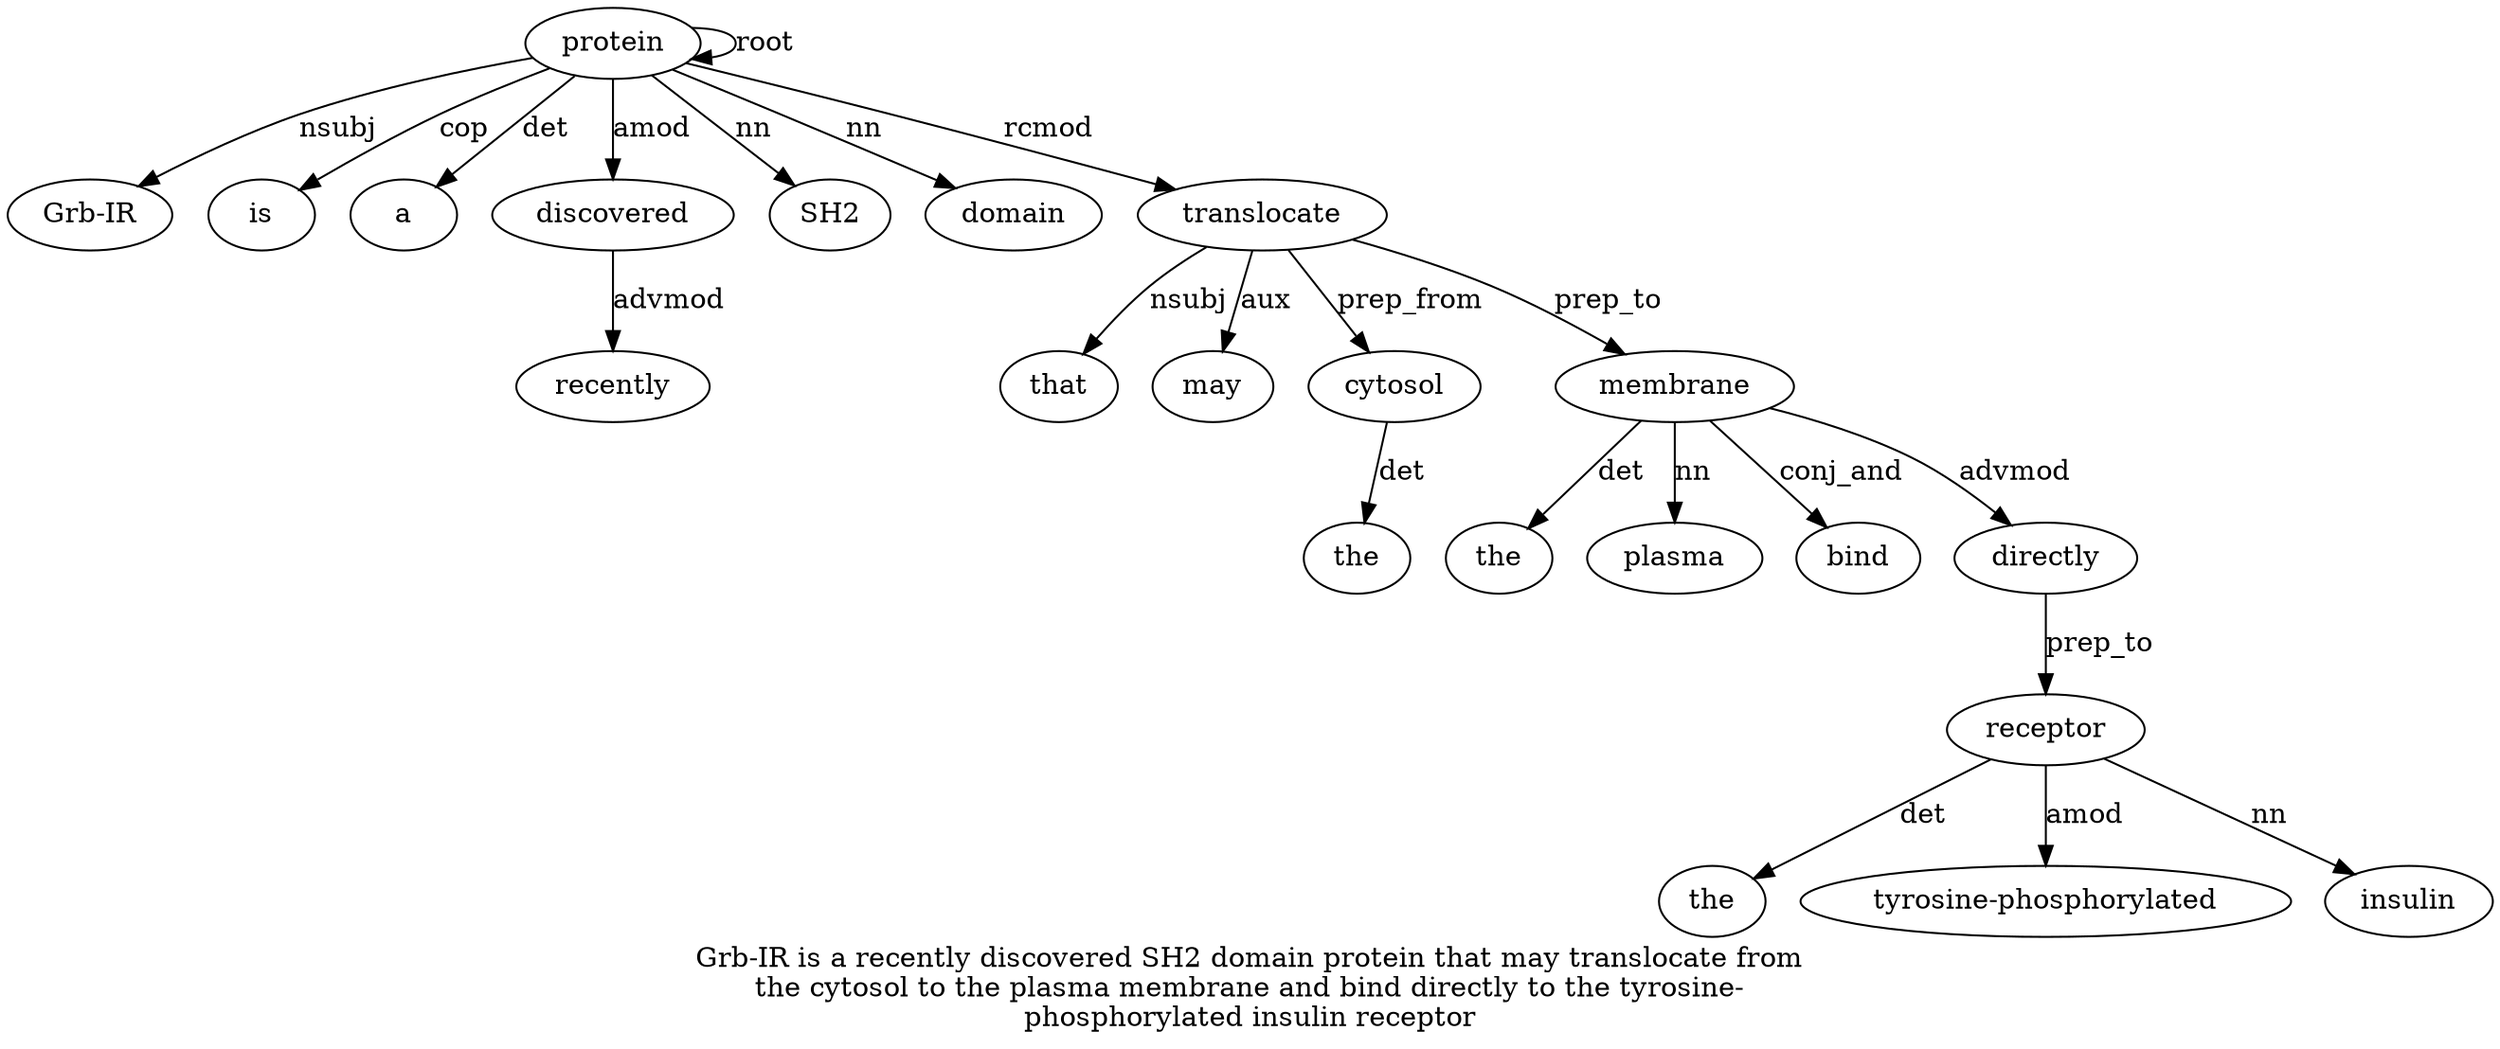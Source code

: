 digraph "Grb-IR is a recently discovered SH2 domain protein that may translocate from the cytosol to the plasma membrane and bind directly to the tyrosine-phosphorylated insulin receptor" {
label="Grb-IR is a recently discovered SH2 domain protein that may translocate from
the cytosol to the plasma membrane and bind directly to the tyrosine-
phosphorylated insulin receptor";
protein8 [style=filled, fillcolor=white, label=protein];
"Grb-IR1" [style=filled, fillcolor=white, label="Grb-IR"];
protein8 -> "Grb-IR1"  [label=nsubj];
is2 [style=filled, fillcolor=white, label=is];
protein8 -> is2  [label=cop];
a3 [style=filled, fillcolor=white, label=a];
protein8 -> a3  [label=det];
discovered5 [style=filled, fillcolor=white, label=discovered];
recently4 [style=filled, fillcolor=white, label=recently];
discovered5 -> recently4  [label=advmod];
protein8 -> discovered5  [label=amod];
SH26 [style=filled, fillcolor=white, label=SH2];
protein8 -> SH26  [label=nn];
domain7 [style=filled, fillcolor=white, label=domain];
protein8 -> domain7  [label=nn];
protein8 -> protein8  [label=root];
translocate11 [style=filled, fillcolor=white, label=translocate];
that9 [style=filled, fillcolor=white, label=that];
translocate11 -> that9  [label=nsubj];
may10 [style=filled, fillcolor=white, label=may];
translocate11 -> may10  [label=aux];
protein8 -> translocate11  [label=rcmod];
cytosol14 [style=filled, fillcolor=white, label=cytosol];
the13 [style=filled, fillcolor=white, label=the];
cytosol14 -> the13  [label=det];
translocate11 -> cytosol14  [label=prep_from];
membrane18 [style=filled, fillcolor=white, label=membrane];
the16 [style=filled, fillcolor=white, label=the];
membrane18 -> the16  [label=det];
plasma17 [style=filled, fillcolor=white, label=plasma];
membrane18 -> plasma17  [label=nn];
translocate11 -> membrane18  [label=prep_to];
bind20 [style=filled, fillcolor=white, label=bind];
membrane18 -> bind20  [label=conj_and];
directly21 [style=filled, fillcolor=white, label=directly];
membrane18 -> directly21  [label=advmod];
receptor26 [style=filled, fillcolor=white, label=receptor];
the23 [style=filled, fillcolor=white, label=the];
receptor26 -> the23  [label=det];
"tyrosine-phosphorylated24" [style=filled, fillcolor=white, label="tyrosine-phosphorylated"];
receptor26 -> "tyrosine-phosphorylated24"  [label=amod];
insulin25 [style=filled, fillcolor=white, label=insulin];
receptor26 -> insulin25  [label=nn];
directly21 -> receptor26  [label=prep_to];
}
